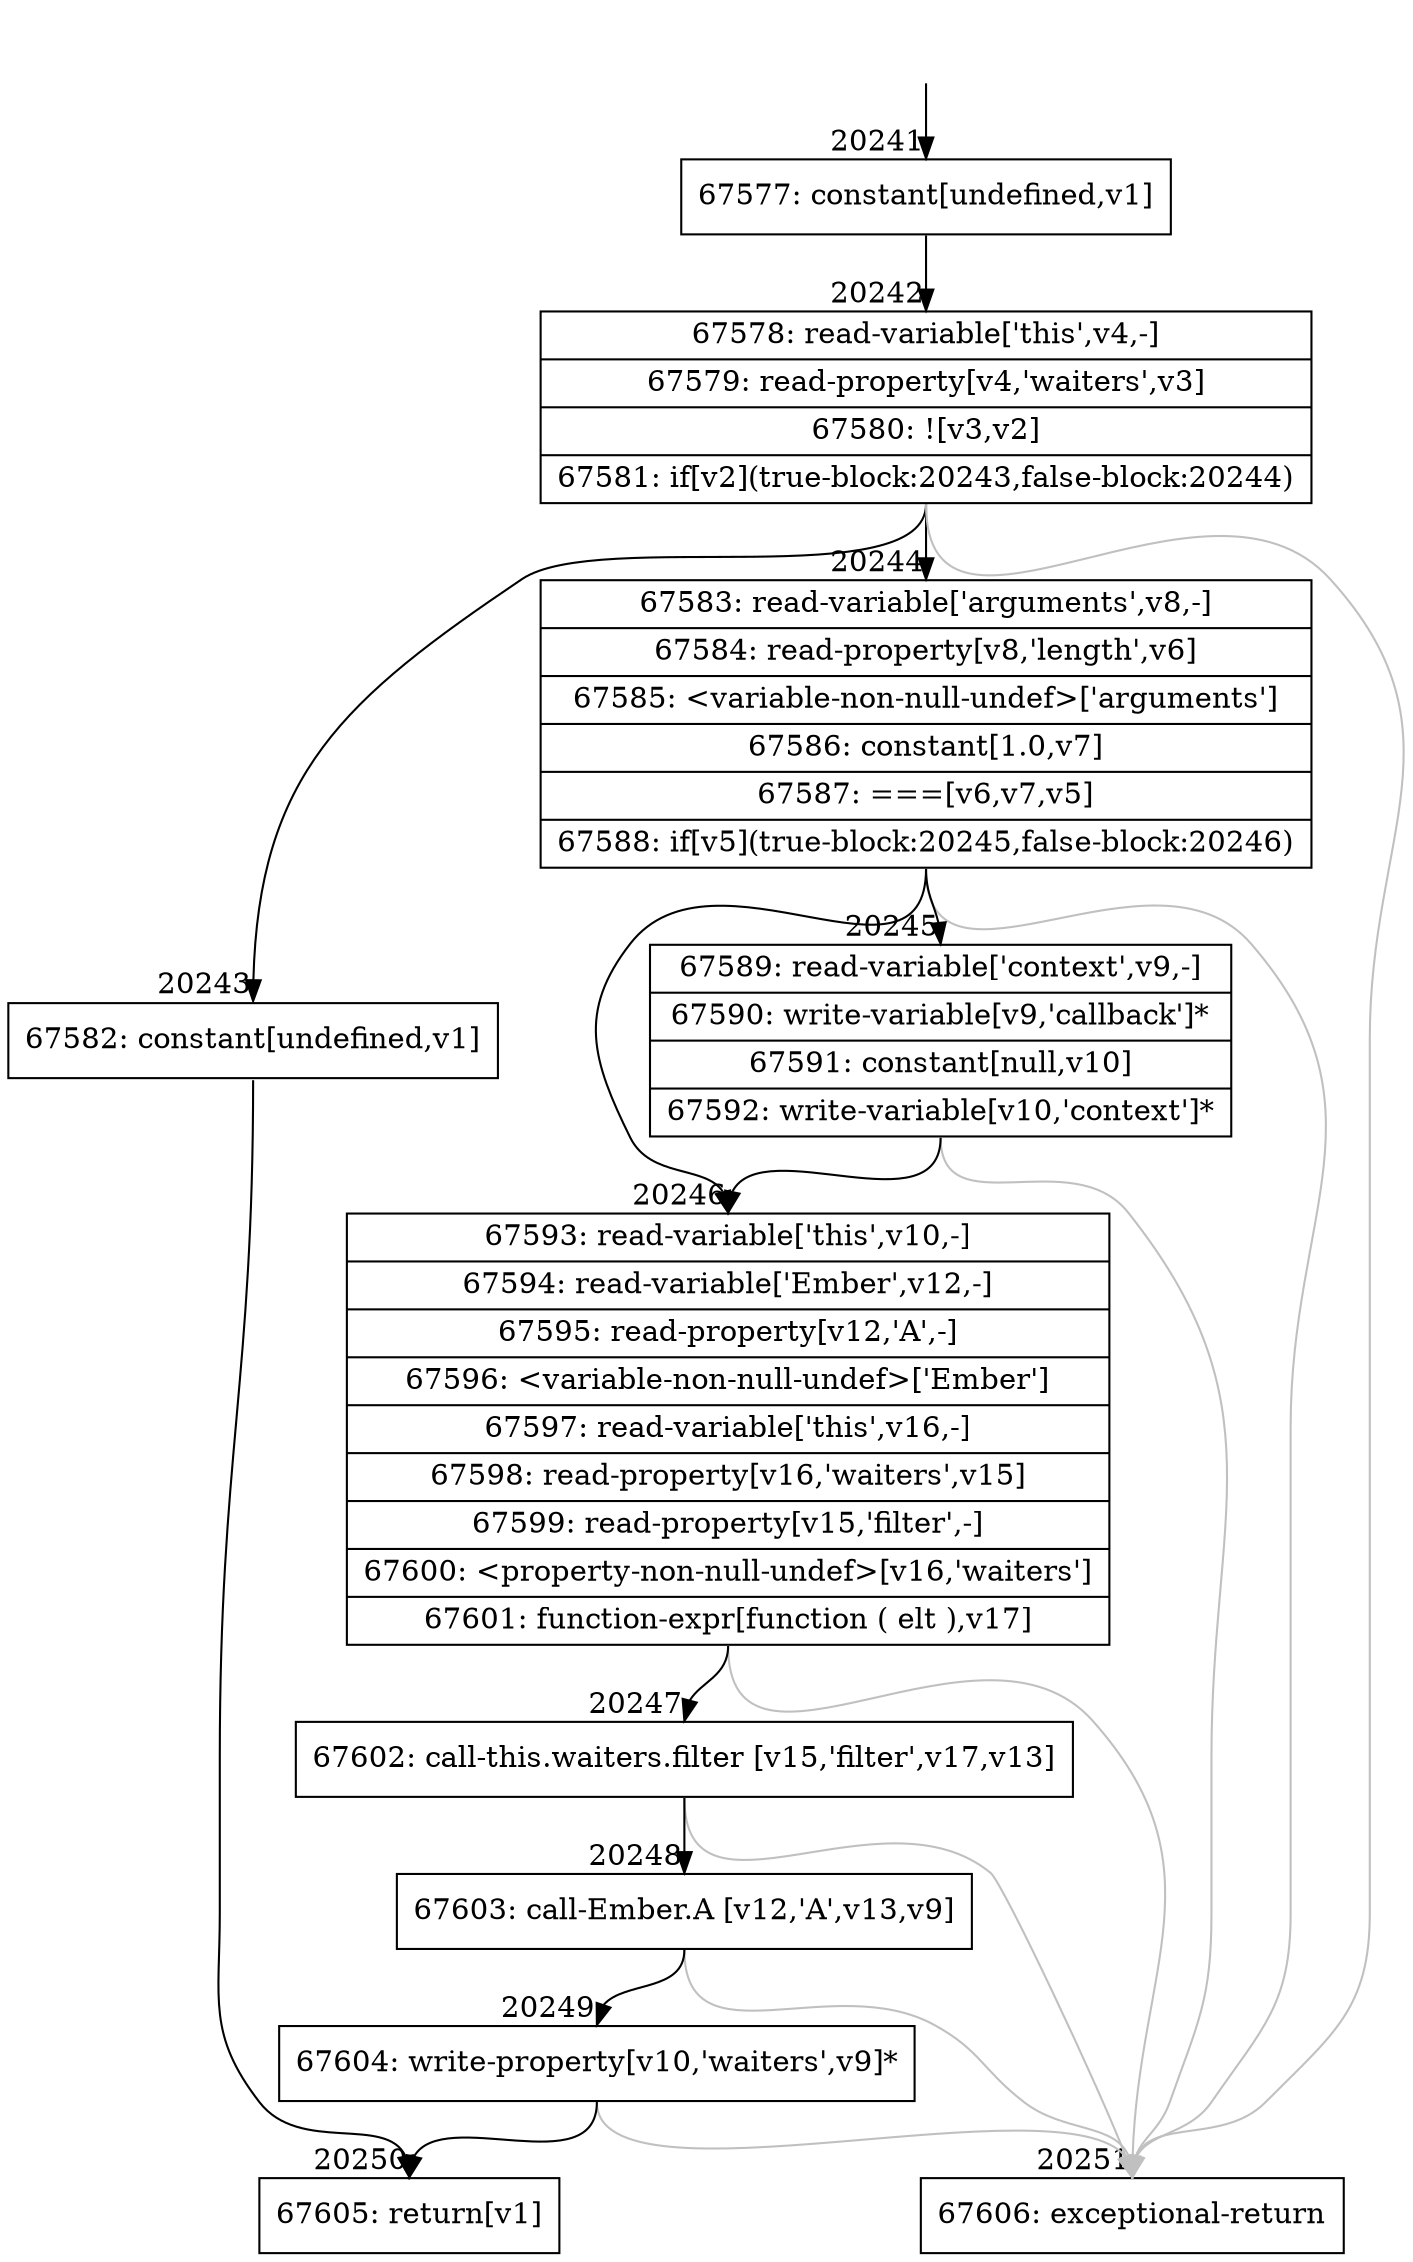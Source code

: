 digraph {
rankdir="TD"
BB_entry1761[shape=none,label=""];
BB_entry1761 -> BB20241 [tailport=s, headport=n, headlabel="    20241"]
BB20241 [shape=record label="{67577: constant[undefined,v1]}" ] 
BB20241 -> BB20242 [tailport=s, headport=n, headlabel="      20242"]
BB20242 [shape=record label="{67578: read-variable['this',v4,-]|67579: read-property[v4,'waiters',v3]|67580: ![v3,v2]|67581: if[v2](true-block:20243,false-block:20244)}" ] 
BB20242 -> BB20243 [tailport=s, headport=n, headlabel="      20243"]
BB20242 -> BB20244 [tailport=s, headport=n, headlabel="      20244"]
BB20242 -> BB20251 [tailport=s, headport=n, color=gray, headlabel="      20251"]
BB20243 [shape=record label="{67582: constant[undefined,v1]}" ] 
BB20243 -> BB20250 [tailport=s, headport=n, headlabel="      20250"]
BB20244 [shape=record label="{67583: read-variable['arguments',v8,-]|67584: read-property[v8,'length',v6]|67585: \<variable-non-null-undef\>['arguments']|67586: constant[1.0,v7]|67587: ===[v6,v7,v5]|67588: if[v5](true-block:20245,false-block:20246)}" ] 
BB20244 -> BB20245 [tailport=s, headport=n, headlabel="      20245"]
BB20244 -> BB20246 [tailport=s, headport=n, headlabel="      20246"]
BB20244 -> BB20251 [tailport=s, headport=n, color=gray]
BB20245 [shape=record label="{67589: read-variable['context',v9,-]|67590: write-variable[v9,'callback']*|67591: constant[null,v10]|67592: write-variable[v10,'context']*}" ] 
BB20245 -> BB20246 [tailport=s, headport=n]
BB20245 -> BB20251 [tailport=s, headport=n, color=gray]
BB20246 [shape=record label="{67593: read-variable['this',v10,-]|67594: read-variable['Ember',v12,-]|67595: read-property[v12,'A',-]|67596: \<variable-non-null-undef\>['Ember']|67597: read-variable['this',v16,-]|67598: read-property[v16,'waiters',v15]|67599: read-property[v15,'filter',-]|67600: \<property-non-null-undef\>[v16,'waiters']|67601: function-expr[function ( elt ),v17]}" ] 
BB20246 -> BB20247 [tailport=s, headport=n, headlabel="      20247"]
BB20246 -> BB20251 [tailport=s, headport=n, color=gray]
BB20247 [shape=record label="{67602: call-this.waiters.filter [v15,'filter',v17,v13]}" ] 
BB20247 -> BB20248 [tailport=s, headport=n, headlabel="      20248"]
BB20247 -> BB20251 [tailport=s, headport=n, color=gray]
BB20248 [shape=record label="{67603: call-Ember.A [v12,'A',v13,v9]}" ] 
BB20248 -> BB20249 [tailport=s, headport=n, headlabel="      20249"]
BB20248 -> BB20251 [tailport=s, headport=n, color=gray]
BB20249 [shape=record label="{67604: write-property[v10,'waiters',v9]*}" ] 
BB20249 -> BB20250 [tailport=s, headport=n]
BB20249 -> BB20251 [tailport=s, headport=n, color=gray]
BB20250 [shape=record label="{67605: return[v1]}" ] 
BB20251 [shape=record label="{67606: exceptional-return}" ] 
//#$~ 37995
}
